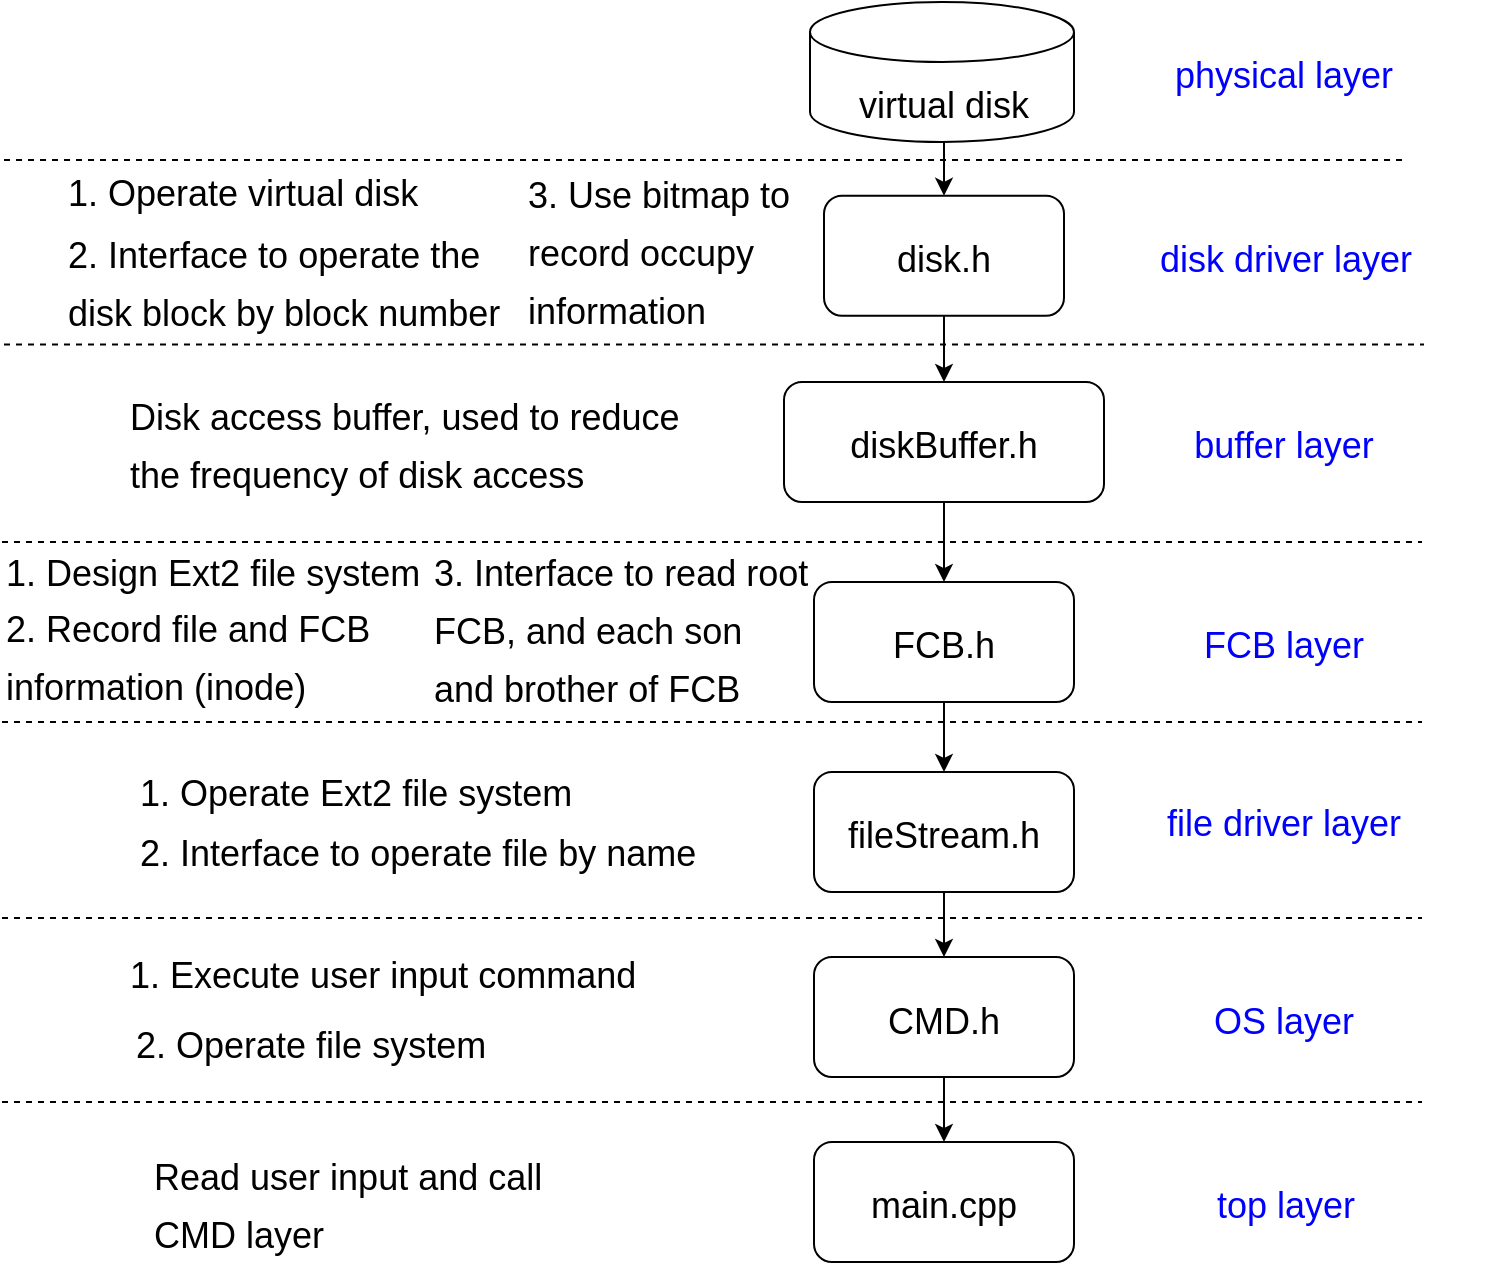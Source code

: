 <mxfile version="14.5.1" type="device"><diagram id="mGZbxb2rhvi2pFeFCEXD" name="第 1 页"><mxGraphModel dx="1851" dy="632" grid="1" gridSize="10" guides="1" tooltips="1" connect="1" arrows="1" fold="1" page="1" pageScale="1" pageWidth="827" pageHeight="1169" math="0" shadow="0"><root><mxCell id="0"/><mxCell id="1" parent="0"/><mxCell id="Z0ZNVRaXvHOjMEu68tn_-19" style="edgeStyle=orthogonalEdgeStyle;rounded=0;orthogonalLoop=1;jettySize=auto;html=1;entryX=0.5;entryY=0;entryDx=0;entryDy=0;fontSize=24;fontColor=#0000FF;" parent="1" source="Z0ZNVRaXvHOjMEu68tn_-1" target="Z0ZNVRaXvHOjMEu68tn_-16" edge="1"><mxGeometry relative="1" as="geometry"/></mxCell><mxCell id="Z0ZNVRaXvHOjMEu68tn_-1" value="&lt;font style=&quot;font-size: 18px&quot;&gt;disk.h&lt;/font&gt;" style="rounded=1;whiteSpace=wrap;html=1;fontSize=24;" parent="1" vertex="1"><mxGeometry x="320" y="166.88" width="120" height="60" as="geometry"/></mxCell><mxCell id="Z0ZNVRaXvHOjMEu68tn_-7" value="" style="endArrow=none;html=1;fontSize=24;dashed=1;" parent="1" edge="1"><mxGeometry width="50" height="50" relative="1" as="geometry"><mxPoint x="-90" y="149" as="sourcePoint"/><mxPoint x="610" y="149" as="targetPoint"/></mxGeometry></mxCell><mxCell id="Z0ZNVRaXvHOjMEu68tn_-8" value="&lt;span style=&quot;font-size: 18px&quot;&gt;1. Operate virtual disk&lt;/span&gt;" style="text;html=1;strokeColor=none;fillColor=none;align=left;verticalAlign=middle;whiteSpace=wrap;rounded=0;fontSize=24;" parent="1" vertex="1"><mxGeometry x="-60" y="150" width="210" height="28.75" as="geometry"/></mxCell><mxCell id="Z0ZNVRaXvHOjMEu68tn_-9" value="" style="shape=cylinder3;whiteSpace=wrap;html=1;boundedLbl=1;backgroundOutline=1;size=15;fontSize=24;align=center;" parent="1" vertex="1"><mxGeometry x="313" y="70" width="132" height="70" as="geometry"/></mxCell><mxCell id="Z0ZNVRaXvHOjMEu68tn_-18" style="edgeStyle=orthogonalEdgeStyle;rounded=0;orthogonalLoop=1;jettySize=auto;html=1;entryX=0.5;entryY=0;entryDx=0;entryDy=0;fontSize=24;fontColor=#0000FF;" parent="1" source="Z0ZNVRaXvHOjMEu68tn_-10" target="Z0ZNVRaXvHOjMEu68tn_-1" edge="1"><mxGeometry relative="1" as="geometry"/></mxCell><mxCell id="Z0ZNVRaXvHOjMEu68tn_-10" value="&lt;span style=&quot;font-size: 18px&quot;&gt;virtual disk&lt;/span&gt;" style="text;html=1;strokeColor=none;fillColor=none;align=center;verticalAlign=middle;whiteSpace=wrap;rounded=0;fontSize=24;" parent="1" vertex="1"><mxGeometry x="275" y="100" width="210" height="40" as="geometry"/></mxCell><mxCell id="Z0ZNVRaXvHOjMEu68tn_-11" value="&lt;span style=&quot;font-size: 18px&quot;&gt;physical layer&lt;/span&gt;" style="text;html=1;strokeColor=none;fillColor=none;align=center;verticalAlign=middle;whiteSpace=wrap;rounded=0;fontSize=24;fontColor=#0000FF;" parent="1" vertex="1"><mxGeometry x="445" y="90.63" width="210" height="28.75" as="geometry"/></mxCell><mxCell id="Z0ZNVRaXvHOjMEu68tn_-12" value="&lt;span style=&quot;font-size: 18px&quot;&gt;disk driver layer&lt;/span&gt;" style="text;html=1;strokeColor=none;fillColor=none;align=center;verticalAlign=middle;whiteSpace=wrap;rounded=0;fontSize=24;fontColor=#0000FF;" parent="1" vertex="1"><mxGeometry x="446" y="182.5" width="210" height="28.75" as="geometry"/></mxCell><mxCell id="Z0ZNVRaXvHOjMEu68tn_-14" value="&lt;span style=&quot;font-size: 18px&quot;&gt;2. Interface to operate the disk block by block number&lt;/span&gt;" style="text;html=1;strokeColor=none;fillColor=none;align=left;verticalAlign=middle;whiteSpace=wrap;rounded=0;fontSize=24;" parent="1" vertex="1"><mxGeometry x="-60" y="178.75" width="222" height="60" as="geometry"/></mxCell><mxCell id="Z0ZNVRaXvHOjMEu68tn_-15" value="" style="endArrow=none;html=1;fontSize=24;dashed=1;" parent="1" edge="1"><mxGeometry width="50" height="50" relative="1" as="geometry"><mxPoint x="-90" y="241.25" as="sourcePoint"/><mxPoint x="620" y="241.25" as="targetPoint"/></mxGeometry></mxCell><mxCell id="Z0ZNVRaXvHOjMEu68tn_-24" style="edgeStyle=orthogonalEdgeStyle;rounded=0;orthogonalLoop=1;jettySize=auto;html=1;entryX=0.5;entryY=0;entryDx=0;entryDy=0;fontSize=24;fontColor=#0000FF;" parent="1" source="Z0ZNVRaXvHOjMEu68tn_-16" target="Z0ZNVRaXvHOjMEu68tn_-23" edge="1"><mxGeometry relative="1" as="geometry"/></mxCell><mxCell id="Z0ZNVRaXvHOjMEu68tn_-16" value="&lt;font style=&quot;font-size: 18px&quot;&gt;diskBuffer.h&lt;/font&gt;" style="rounded=1;whiteSpace=wrap;html=1;fontSize=24;" parent="1" vertex="1"><mxGeometry x="300" y="260" width="160" height="60" as="geometry"/></mxCell><mxCell id="Z0ZNVRaXvHOjMEu68tn_-20" value="&lt;span style=&quot;font-size: 18px&quot;&gt;buffer layer&lt;/span&gt;" style="text;html=1;strokeColor=none;fillColor=none;align=center;verticalAlign=middle;whiteSpace=wrap;rounded=0;fontSize=24;fontColor=#0000FF;" parent="1" vertex="1"><mxGeometry x="445" y="275.63" width="210" height="28.75" as="geometry"/></mxCell><mxCell id="Z0ZNVRaXvHOjMEu68tn_-21" value="&lt;span style=&quot;font-size: 18px&quot;&gt;Disk access buffer, used to reduce the frequency of disk access&lt;/span&gt;" style="text;html=1;strokeColor=none;fillColor=none;align=left;verticalAlign=middle;whiteSpace=wrap;rounded=0;fontSize=24;" parent="1" vertex="1"><mxGeometry x="-29.5" y="260" width="301" height="60" as="geometry"/></mxCell><mxCell id="Z0ZNVRaXvHOjMEu68tn_-22" value="" style="endArrow=none;html=1;fontSize=24;dashed=1;" parent="1" edge="1"><mxGeometry width="50" height="50" relative="1" as="geometry"><mxPoint x="-91" y="340" as="sourcePoint"/><mxPoint x="619" y="340" as="targetPoint"/></mxGeometry></mxCell><mxCell id="Z0ZNVRaXvHOjMEu68tn_-37" style="edgeStyle=orthogonalEdgeStyle;rounded=0;orthogonalLoop=1;jettySize=auto;html=1;entryX=0.5;entryY=0;entryDx=0;entryDy=0;fontSize=24;fontColor=#0000FF;" parent="1" source="Z0ZNVRaXvHOjMEu68tn_-23" target="Z0ZNVRaXvHOjMEu68tn_-36" edge="1"><mxGeometry relative="1" as="geometry"/></mxCell><mxCell id="Z0ZNVRaXvHOjMEu68tn_-23" value="&lt;font style=&quot;font-size: 18px&quot;&gt;FCB.h&lt;/font&gt;" style="rounded=1;whiteSpace=wrap;html=1;fontSize=24;" parent="1" vertex="1"><mxGeometry x="315" y="360.01" width="130" height="60" as="geometry"/></mxCell><mxCell id="Z0ZNVRaXvHOjMEu68tn_-25" value="&lt;span style=&quot;font-size: 18px&quot;&gt;FCB layer&lt;/span&gt;" style="text;html=1;strokeColor=none;fillColor=none;align=center;verticalAlign=middle;whiteSpace=wrap;rounded=0;fontSize=24;fontColor=#0000FF;" parent="1" vertex="1"><mxGeometry x="445" y="375.63" width="210" height="28.75" as="geometry"/></mxCell><mxCell id="Z0ZNVRaXvHOjMEu68tn_-28" value="&lt;span style=&quot;font-size: 18px&quot;&gt;3. Use bitmap to record occupy information&lt;/span&gt;" style="text;html=1;strokeColor=none;fillColor=none;align=left;verticalAlign=middle;whiteSpace=wrap;rounded=0;fontSize=24;" parent="1" vertex="1"><mxGeometry x="170" y="180" width="140" height="28.75" as="geometry"/></mxCell><mxCell id="Z0ZNVRaXvHOjMEu68tn_-29" value="&lt;span style=&quot;font-size: 18px&quot;&gt;1. Design Ext2 file system&lt;/span&gt;" style="text;html=1;strokeColor=none;fillColor=none;align=left;verticalAlign=middle;whiteSpace=wrap;rounded=0;fontSize=24;" parent="1" vertex="1"><mxGeometry x="-91" y="340" width="230" height="28.75" as="geometry"/></mxCell><mxCell id="Z0ZNVRaXvHOjMEu68tn_-30" value="&lt;span style=&quot;font-size: 18px&quot;&gt;2. Record file and FCB information (inode)&lt;/span&gt;" style="text;html=1;strokeColor=none;fillColor=none;align=left;verticalAlign=middle;whiteSpace=wrap;rounded=0;fontSize=24;" parent="1" vertex="1"><mxGeometry x="-91" y="381.26" width="215" height="28.75" as="geometry"/></mxCell><mxCell id="Z0ZNVRaXvHOjMEu68tn_-31" value="&lt;span style=&quot;font-size: 18px&quot;&gt;3. Interface to read root FCB, and each son and brother of FCB&amp;nbsp;&lt;/span&gt;" style="text;html=1;strokeColor=none;fillColor=none;align=left;verticalAlign=middle;whiteSpace=wrap;rounded=0;fontSize=24;" parent="1" vertex="1"><mxGeometry x="123" y="348.07" width="190" height="70.61" as="geometry"/></mxCell><mxCell id="Z0ZNVRaXvHOjMEu68tn_-44" style="edgeStyle=orthogonalEdgeStyle;rounded=0;orthogonalLoop=1;jettySize=auto;html=1;entryX=0.5;entryY=0;entryDx=0;entryDy=0;fontSize=24;fontColor=#0000FF;" parent="1" source="Z0ZNVRaXvHOjMEu68tn_-36" target="Z0ZNVRaXvHOjMEu68tn_-42" edge="1"><mxGeometry relative="1" as="geometry"/></mxCell><mxCell id="Z0ZNVRaXvHOjMEu68tn_-36" value="&lt;font style=&quot;font-size: 18px&quot;&gt;fileStream.h&lt;/font&gt;" style="rounded=1;whiteSpace=wrap;html=1;fontSize=24;" parent="1" vertex="1"><mxGeometry x="315" y="455" width="130" height="60" as="geometry"/></mxCell><mxCell id="Z0ZNVRaXvHOjMEu68tn_-38" value="" style="endArrow=none;html=1;fontSize=24;dashed=1;" parent="1" edge="1"><mxGeometry width="50" height="50" relative="1" as="geometry"><mxPoint x="-91" y="430" as="sourcePoint"/><mxPoint x="619" y="430" as="targetPoint"/></mxGeometry></mxCell><mxCell id="Z0ZNVRaXvHOjMEu68tn_-39" value="&lt;span style=&quot;font-size: 18px&quot;&gt;file driver layer&lt;/span&gt;" style="text;html=1;strokeColor=none;fillColor=none;align=center;verticalAlign=middle;whiteSpace=wrap;rounded=0;fontSize=24;fontColor=#0000FF;" parent="1" vertex="1"><mxGeometry x="445" y="465" width="210" height="28.75" as="geometry"/></mxCell><mxCell id="Z0ZNVRaXvHOjMEu68tn_-40" value="&lt;span style=&quot;font-size: 18px&quot;&gt;1. Operate Ext2 file system&lt;/span&gt;" style="text;html=1;strokeColor=none;fillColor=none;align=left;verticalAlign=middle;whiteSpace=wrap;rounded=0;fontSize=24;" parent="1" vertex="1"><mxGeometry x="-24" y="450" width="230" height="28.75" as="geometry"/></mxCell><mxCell id="Z0ZNVRaXvHOjMEu68tn_-41" value="&lt;span style=&quot;font-size: 18px&quot;&gt;2. Interface to operate file by name&lt;/span&gt;" style="text;html=1;strokeColor=none;fillColor=none;align=left;verticalAlign=middle;whiteSpace=wrap;rounded=0;fontSize=24;" parent="1" vertex="1"><mxGeometry x="-24" y="480" width="290" height="28.75" as="geometry"/></mxCell><mxCell id="Z0ZNVRaXvHOjMEu68tn_-50" style="edgeStyle=orthogonalEdgeStyle;rounded=0;orthogonalLoop=1;jettySize=auto;html=1;fontSize=24;fontColor=#0000FF;" parent="1" source="Z0ZNVRaXvHOjMEu68tn_-42" target="Z0ZNVRaXvHOjMEu68tn_-49" edge="1"><mxGeometry relative="1" as="geometry"/></mxCell><mxCell id="Z0ZNVRaXvHOjMEu68tn_-42" value="&lt;font style=&quot;font-size: 18px&quot;&gt;CMD.h&lt;/font&gt;" style="rounded=1;whiteSpace=wrap;html=1;fontSize=24;" parent="1" vertex="1"><mxGeometry x="315" y="547.5" width="130" height="60" as="geometry"/></mxCell><mxCell id="Z0ZNVRaXvHOjMEu68tn_-43" value="" style="endArrow=none;html=1;fontSize=24;dashed=1;" parent="1" edge="1"><mxGeometry width="50" height="50" relative="1" as="geometry"><mxPoint x="-91" y="528" as="sourcePoint"/><mxPoint x="619" y="528" as="targetPoint"/></mxGeometry></mxCell><mxCell id="Z0ZNVRaXvHOjMEu68tn_-45" value="&lt;span style=&quot;font-size: 18px&quot;&gt;OS layer&lt;/span&gt;" style="text;html=1;strokeColor=none;fillColor=none;align=center;verticalAlign=middle;whiteSpace=wrap;rounded=0;fontSize=24;fontColor=#0000FF;" parent="1" vertex="1"><mxGeometry x="445" y="563.13" width="210" height="28.75" as="geometry"/></mxCell><mxCell id="Z0ZNVRaXvHOjMEu68tn_-46" value="&lt;span style=&quot;font-size: 18px&quot;&gt;1. Execute user input command&lt;/span&gt;" style="text;html=1;strokeColor=none;fillColor=none;align=left;verticalAlign=middle;whiteSpace=wrap;rounded=0;fontSize=24;" parent="1" vertex="1"><mxGeometry x="-29.5" y="537.5" width="263" height="35" as="geometry"/></mxCell><mxCell id="Z0ZNVRaXvHOjMEu68tn_-47" value="&lt;span style=&quot;font-size: 18px&quot;&gt;2. Operate file system&lt;/span&gt;" style="text;html=1;strokeColor=none;fillColor=none;align=left;verticalAlign=middle;whiteSpace=wrap;rounded=0;fontSize=24;" parent="1" vertex="1"><mxGeometry x="-26" y="572.5" width="263" height="35" as="geometry"/></mxCell><mxCell id="Z0ZNVRaXvHOjMEu68tn_-48" value="" style="endArrow=none;html=1;fontSize=24;dashed=1;" parent="1" edge="1"><mxGeometry width="50" height="50" relative="1" as="geometry"><mxPoint x="-91" y="620" as="sourcePoint"/><mxPoint x="619" y="620" as="targetPoint"/></mxGeometry></mxCell><mxCell id="Z0ZNVRaXvHOjMEu68tn_-49" value="&lt;font style=&quot;font-size: 18px&quot;&gt;main.cpp&lt;/font&gt;" style="rounded=1;whiteSpace=wrap;html=1;fontSize=24;" parent="1" vertex="1"><mxGeometry x="315" y="640" width="130" height="60" as="geometry"/></mxCell><mxCell id="Z0ZNVRaXvHOjMEu68tn_-51" value="&lt;span style=&quot;font-size: 18px&quot;&gt;top layer&lt;/span&gt;" style="text;html=1;strokeColor=none;fillColor=none;align=center;verticalAlign=middle;whiteSpace=wrap;rounded=0;fontSize=24;fontColor=#0000FF;" parent="1" vertex="1"><mxGeometry x="446" y="655.62" width="210" height="28.75" as="geometry"/></mxCell><mxCell id="Z0ZNVRaXvHOjMEu68tn_-52" value="&lt;span style=&quot;font-size: 18px&quot;&gt;Read user input and call CMD layer&lt;/span&gt;" style="text;html=1;strokeColor=none;fillColor=none;align=left;verticalAlign=middle;whiteSpace=wrap;rounded=0;fontSize=24;" parent="1" vertex="1"><mxGeometry x="-17" y="652.5" width="216" height="35" as="geometry"/></mxCell></root></mxGraphModel></diagram></mxfile>